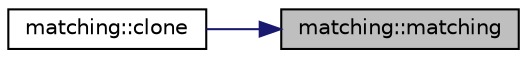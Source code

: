 digraph "matching::matching"
{
 // INTERACTIVE_SVG=YES
 // LATEX_PDF_SIZE
  edge [fontname="Helvetica",fontsize="10",labelfontname="Helvetica",labelfontsize="10"];
  node [fontname="Helvetica",fontsize="10",shape=record];
  rankdir="RL";
  Node1 [label="matching::matching",height=0.2,width=0.4,color="black", fillcolor="grey75", style="filled", fontcolor="black",tooltip=" "];
  Node1 -> Node2 [dir="back",color="midnightblue",fontsize="10",style="solid",fontname="Helvetica"];
  Node2 [label="matching::clone",height=0.2,width=0.4,color="black", fillcolor="white", style="filled",URL="$classmatching.html#ad1e05cb4fc302c8a0c503273ec4e67db",tooltip=" "];
}
